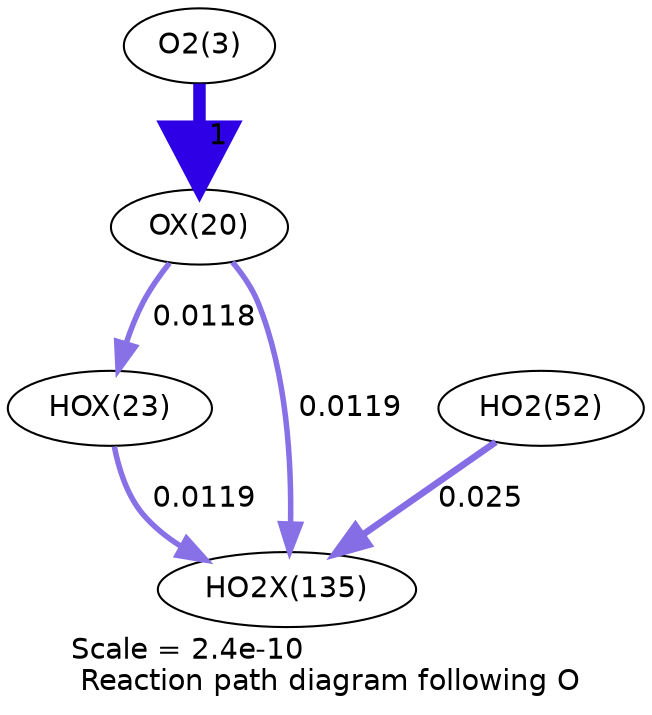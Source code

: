 digraph reaction_paths {
center=1;
s5 -> s38[fontname="Helvetica", penwidth=6, arrowsize=3, color="0.7, 1.5, 0.9"
, label=" 1"];
s38 -> s41[fontname="Helvetica", penwidth=2.65, arrowsize=1.32, color="0.7, 0.512, 0.9"
, label=" 0.0118"];
s38 -> s55[fontname="Helvetica", penwidth=2.65, arrowsize=1.33, color="0.7, 0.512, 0.9"
, label=" 0.0119"];
s41 -> s55[fontname="Helvetica", penwidth=2.65, arrowsize=1.33, color="0.7, 0.512, 0.9"
, label=" 0.0119"];
s22 -> s55[fontname="Helvetica", penwidth=3.22, arrowsize=1.61, color="0.7, 0.525, 0.9"
, label=" 0.025"];
s5 [ fontname="Helvetica", label="O2(3)"];
s22 [ fontname="Helvetica", label="HO2(52)"];
s38 [ fontname="Helvetica", label="OX(20)"];
s41 [ fontname="Helvetica", label="HOX(23)"];
s55 [ fontname="Helvetica", label="HO2X(135)"];
 label = "Scale = 2.4e-10\l Reaction path diagram following O";
 fontname = "Helvetica";
}
